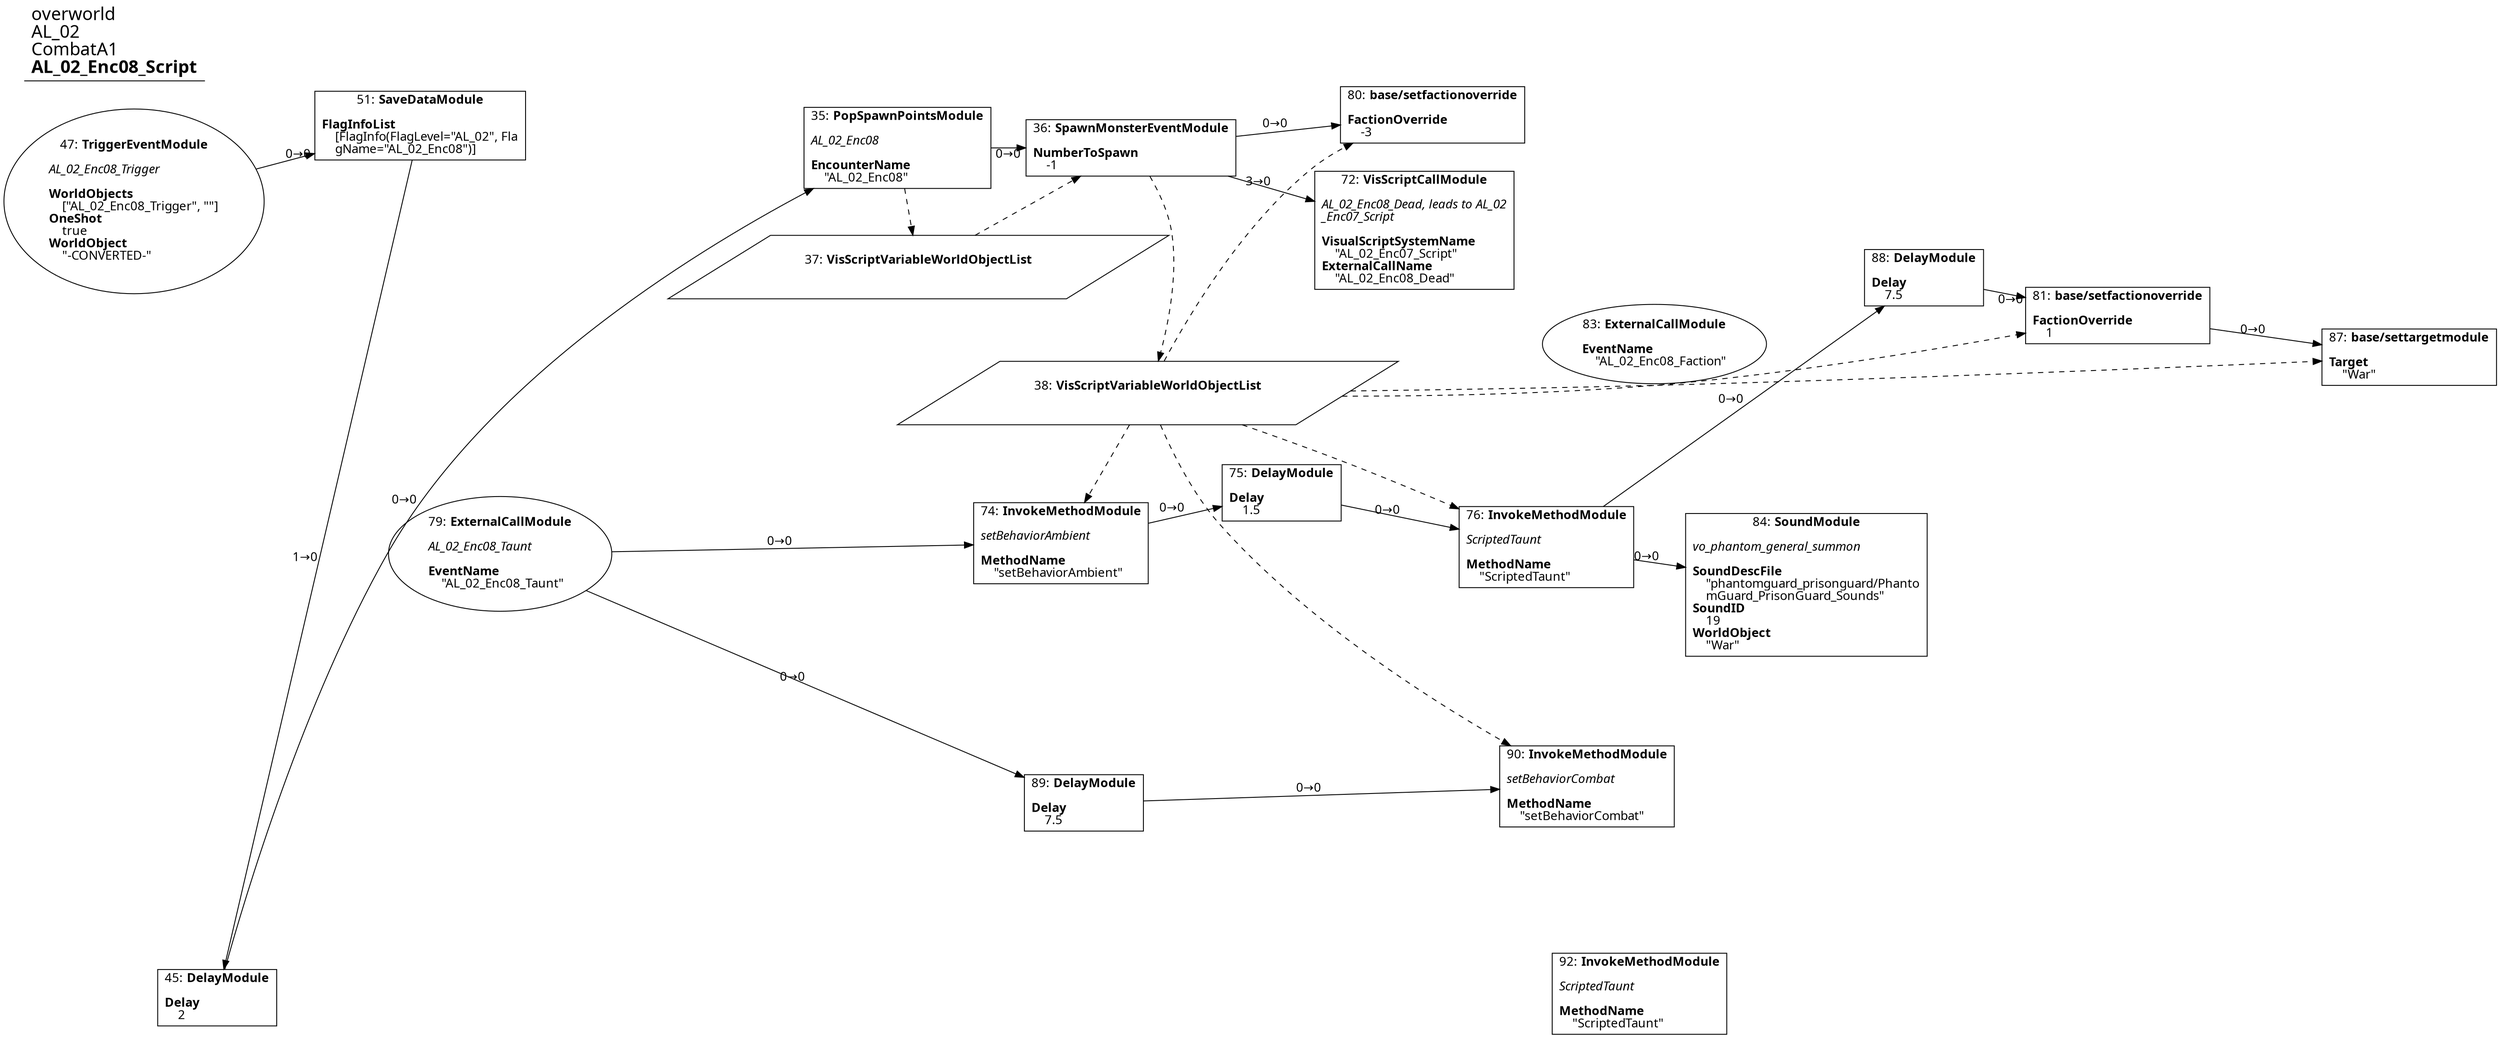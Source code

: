 digraph {
    layout = fdp;
    overlap = prism;
    sep = "+16";
    splines = spline;

    node [ shape = box ];

    graph [ fontname = "Segoe UI" ];
    node [ fontname = "Segoe UI" ];
    edge [ fontname = "Segoe UI" ];

    35 [ label = <35: <b>PopSpawnPointsModule</b><br/><br/><i>AL_02_Enc08<br align="left"/></i><br align="left"/><b>EncounterName</b><br align="left"/>    &quot;AL_02_Enc08&quot;<br align="left"/>> ];
    35 [ pos = "0.24400002,0.504!" ];
    35 -> 36 [ label = "0→0" ];
    35 -> 37 [ style = dashed ];

    36 [ label = <36: <b>SpawnMonsterEventModule</b><br/><br/><b>NumberToSpawn</b><br align="left"/>    -1<br align="left"/>> ];
    36 [ pos = "0.499,0.504!" ];
    36 -> 72 [ label = "3→0" ];
    36 -> 80 [ label = "0→0" ];
    37 -> 36 [ style = dashed ];
    36 -> 38 [ style = dashed ];

    37 [ label = <37: <b>VisScriptVariableWorldObjectList</b><br/><br/>> ];
    37 [ shape = parallelogram ]
    37 [ pos = "0.266,0.381!" ];

    38 [ label = <38: <b>VisScriptVariableWorldObjectList</b><br/><br/>> ];
    38 [ shape = parallelogram ]
    38 [ pos = "0.51100004,0.25100002!" ];

    45 [ label = <45: <b>DelayModule</b><br/><br/><b>Delay</b><br align="left"/>    2<br align="left"/>> ];
    45 -> 35 [ label = "0→0" ];

    47 [ label = <47: <b>TriggerEventModule</b><br/><br/><i>AL_02_Enc08_Trigger<br align="left"/></i><br align="left"/><b>WorldObjects</b><br align="left"/>    [&quot;AL_02_Enc08_Trigger&quot;, &quot;&quot;]<br align="left"/><b>OneShot</b><br align="left"/>    true<br align="left"/><b>WorldObject</b><br align="left"/>    &quot;-CONVERTED-&quot;<br align="left"/>> ];
    47 [ shape = oval ]
    47 [ pos = "-0.56700003,0.527!" ];
    47 -> 51 [ label = "0→0" ];

    51 [ label = <51: <b>SaveDataModule</b><br/><br/><b>FlagInfoList</b><br align="left"/>    [FlagInfo(FlagLevel=&quot;AL_02&quot;, Fla<br align="left"/>    gName=&quot;AL_02_Enc08&quot;)]<br align="left"/>> ];
    51 [ pos = "-0.259,0.527!" ];
    51 -> 45 [ label = "1→0" ];

    72 [ label = <72: <b>VisScriptCallModule</b><br/><br/><i>AL_02_Enc08_Dead, leads to AL_02<br align="left"/>_Enc07_Script<br align="left"/></i><br align="left"/><b>VisualScriptSystemName</b><br align="left"/>    &quot;AL_02_Enc07_Script&quot;<br align="left"/><b>ExternalCallName</b><br align="left"/>    &quot;AL_02_Enc08_Dead&quot;<br align="left"/>> ];
    72 [ pos = "0.82500005,0.39200002!" ];

    74 [ label = <74: <b>InvokeMethodModule</b><br/><br/><i>setBehaviorAmbient<br align="left"/></i><br align="left"/><b>MethodName</b><br align="left"/>    &quot;setBehaviorAmbient&quot;<br align="left"/>> ];
    74 [ pos = "0.416,0.096!" ];
    74 -> 75 [ label = "0→0" ];
    38 -> 74 [ style = dashed ];

    75 [ label = <75: <b>DelayModule</b><br/><br/><b>Delay</b><br align="left"/>    1.5<br align="left"/>> ];
    75 [ pos = "0.642,0.148!" ];
    75 -> 76 [ label = "0→0" ];

    76 [ label = <76: <b>InvokeMethodModule</b><br/><br/><i>ScriptedTaunt<br align="left"/></i><br align="left"/><b>MethodName</b><br align="left"/>    &quot;ScriptedTaunt&quot;<br align="left"/>> ];
    76 [ pos = "0.887,0.09200001!" ];
    76 -> 84 [ label = "0→0" ];
    76 -> 88 [ label = "0→0" ];
    38 -> 76 [ style = dashed ];

    79 [ label = <79: <b>ExternalCallModule</b><br/><br/><i>AL_02_Enc08_Taunt<br align="left"/></i><br align="left"/><b>EventName</b><br align="left"/>    &quot;AL_02_Enc08_Taunt&quot;<br align="left"/>> ];
    79 [ shape = oval ]
    79 [ pos = "-0.17600001,0.085!" ];
    79 -> 74 [ label = "0→0" ];
    79 -> 89 [ label = "0→0" ];

    80 [ label = <80: <b>base/setfactionoverride</b><br/><br/><b>FactionOverride</b><br align="left"/>    -3<br align="left"/>> ];
    80 [ pos = "0.808,0.53400004!" ];
    38 -> 80 [ style = dashed ];

    81 [ label = <81: <b>base/setfactionoverride</b><br/><br/><b>FactionOverride</b><br align="left"/>    1<br align="left"/>> ];
    81 [ pos = "1.4670001,0.33100003!" ];
    81 -> 87 [ label = "0→0" ];
    38 -> 81 [ style = dashed ];

    83 [ label = <83: <b>ExternalCallModule</b><br/><br/><b>EventName</b><br align="left"/>    &quot;AL_02_Enc08_Faction&quot;<br align="left"/>> ];
    83 [ shape = oval ]
    83 [ pos = "0.94400007,0.333!" ];

    84 [ label = <84: <b>SoundModule</b><br/><br/><i>vo_phantom_general_summon<br align="left"/></i><br align="left"/><b>SoundDescFile</b><br align="left"/>    &quot;phantomguard_prisonguard/Phanto<br align="left"/>    mGuard_PrisonGuard_Sounds&quot;<br align="left"/><b>SoundID</b><br align="left"/>    19<br align="left"/><b>WorldObject</b><br align="left"/>    &quot;War&quot;<br align="left"/>> ];
    84 [ pos = "1.1420001,0.053000003!" ];

    87 [ label = <87: <b>base/settargetmodule</b><br/><br/><b>Target</b><br align="left"/>    &quot;War&quot;<br align="left"/>> ];
    87 [ pos = "1.7700001,0.28800002!" ];
    38 -> 87 [ style = dashed ];

    88 [ label = <88: <b>DelayModule</b><br/><br/><b>Delay</b><br align="left"/>    7.5<br align="left"/>> ];
    88 [ pos = "1.261,0.37!" ];
    88 -> 81 [ label = "0→0" ];

    89 [ label = <89: <b>DelayModule</b><br/><br/><b>Delay</b><br align="left"/>    7.5<br align="left"/>> ];
    89 [ pos = "0.43100002,-0.172!" ];
    89 -> 90 [ label = "0→0" ];

    90 [ label = <90: <b>InvokeMethodModule</b><br/><br/><i>setBehaviorCombat<br align="left"/></i><br align="left"/><b>MethodName</b><br align="left"/>    &quot;setBehaviorCombat&quot;<br align="left"/>> ];
    90 [ pos = "0.929,-0.155!" ];
    38 -> 90 [ style = dashed ];

    92 [ label = <92: <b>InvokeMethodModule</b><br/><br/><i>ScriptedTaunt<br align="left"/></i><br align="left"/><b>MethodName</b><br align="left"/>    &quot;ScriptedTaunt&quot;<br align="left"/>> ];
    92 [ pos = "0.98300004,-0.36900002!" ];

    title [ pos = "-0.568,0.535!" ];
    title [ shape = underline ];
    title [ label = <<font point-size="20">overworld<br align="left"/>AL_02<br align="left"/>CombatA1<br align="left"/><b>AL_02_Enc08_Script</b><br align="left"/></font>> ];
}

